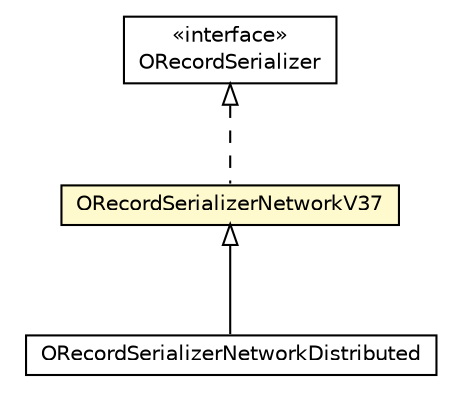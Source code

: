 #!/usr/local/bin/dot
#
# Class diagram 
# Generated by UMLGraph version R5_6-24-gf6e263 (http://www.umlgraph.org/)
#

digraph G {
	edge [fontname="Helvetica",fontsize=10,labelfontname="Helvetica",labelfontsize=10];
	node [fontname="Helvetica",fontsize=10,shape=plaintext];
	nodesep=0.25;
	ranksep=0.5;
	// com.orientechnologies.orient.core.serialization.serializer.record.ORecordSerializer
	c5443292 [label=<<table title="com.orientechnologies.orient.core.serialization.serializer.record.ORecordSerializer" border="0" cellborder="1" cellspacing="0" cellpadding="2" port="p" href="../ORecordSerializer.html">
		<tr><td><table border="0" cellspacing="0" cellpadding="1">
<tr><td align="center" balign="center"> &#171;interface&#187; </td></tr>
<tr><td align="center" balign="center"> ORecordSerializer </td></tr>
		</table></td></tr>
		</table>>, URL="../ORecordSerializer.html", fontname="Helvetica", fontcolor="black", fontsize=10.0];
	// com.orientechnologies.orient.core.serialization.serializer.record.binary.ORecordSerializerNetworkDistributed
	c5443303 [label=<<table title="com.orientechnologies.orient.core.serialization.serializer.record.binary.ORecordSerializerNetworkDistributed" border="0" cellborder="1" cellspacing="0" cellpadding="2" port="p" href="./ORecordSerializerNetworkDistributed.html">
		<tr><td><table border="0" cellspacing="0" cellpadding="1">
<tr><td align="center" balign="center"> ORecordSerializerNetworkDistributed </td></tr>
		</table></td></tr>
		</table>>, URL="./ORecordSerializerNetworkDistributed.html", fontname="Helvetica", fontcolor="black", fontsize=10.0];
	// com.orientechnologies.orient.core.serialization.serializer.record.binary.ORecordSerializerNetworkV37
	c5443320 [label=<<table title="com.orientechnologies.orient.core.serialization.serializer.record.binary.ORecordSerializerNetworkV37" border="0" cellborder="1" cellspacing="0" cellpadding="2" port="p" bgcolor="lemonChiffon" href="./ORecordSerializerNetworkV37.html">
		<tr><td><table border="0" cellspacing="0" cellpadding="1">
<tr><td align="center" balign="center"> ORecordSerializerNetworkV37 </td></tr>
		</table></td></tr>
		</table>>, URL="./ORecordSerializerNetworkV37.html", fontname="Helvetica", fontcolor="black", fontsize=10.0];
	//com.orientechnologies.orient.core.serialization.serializer.record.binary.ORecordSerializerNetworkDistributed extends com.orientechnologies.orient.core.serialization.serializer.record.binary.ORecordSerializerNetworkV37
	c5443320:p -> c5443303:p [dir=back,arrowtail=empty];
	//com.orientechnologies.orient.core.serialization.serializer.record.binary.ORecordSerializerNetworkV37 implements com.orientechnologies.orient.core.serialization.serializer.record.ORecordSerializer
	c5443292:p -> c5443320:p [dir=back,arrowtail=empty,style=dashed];
}

